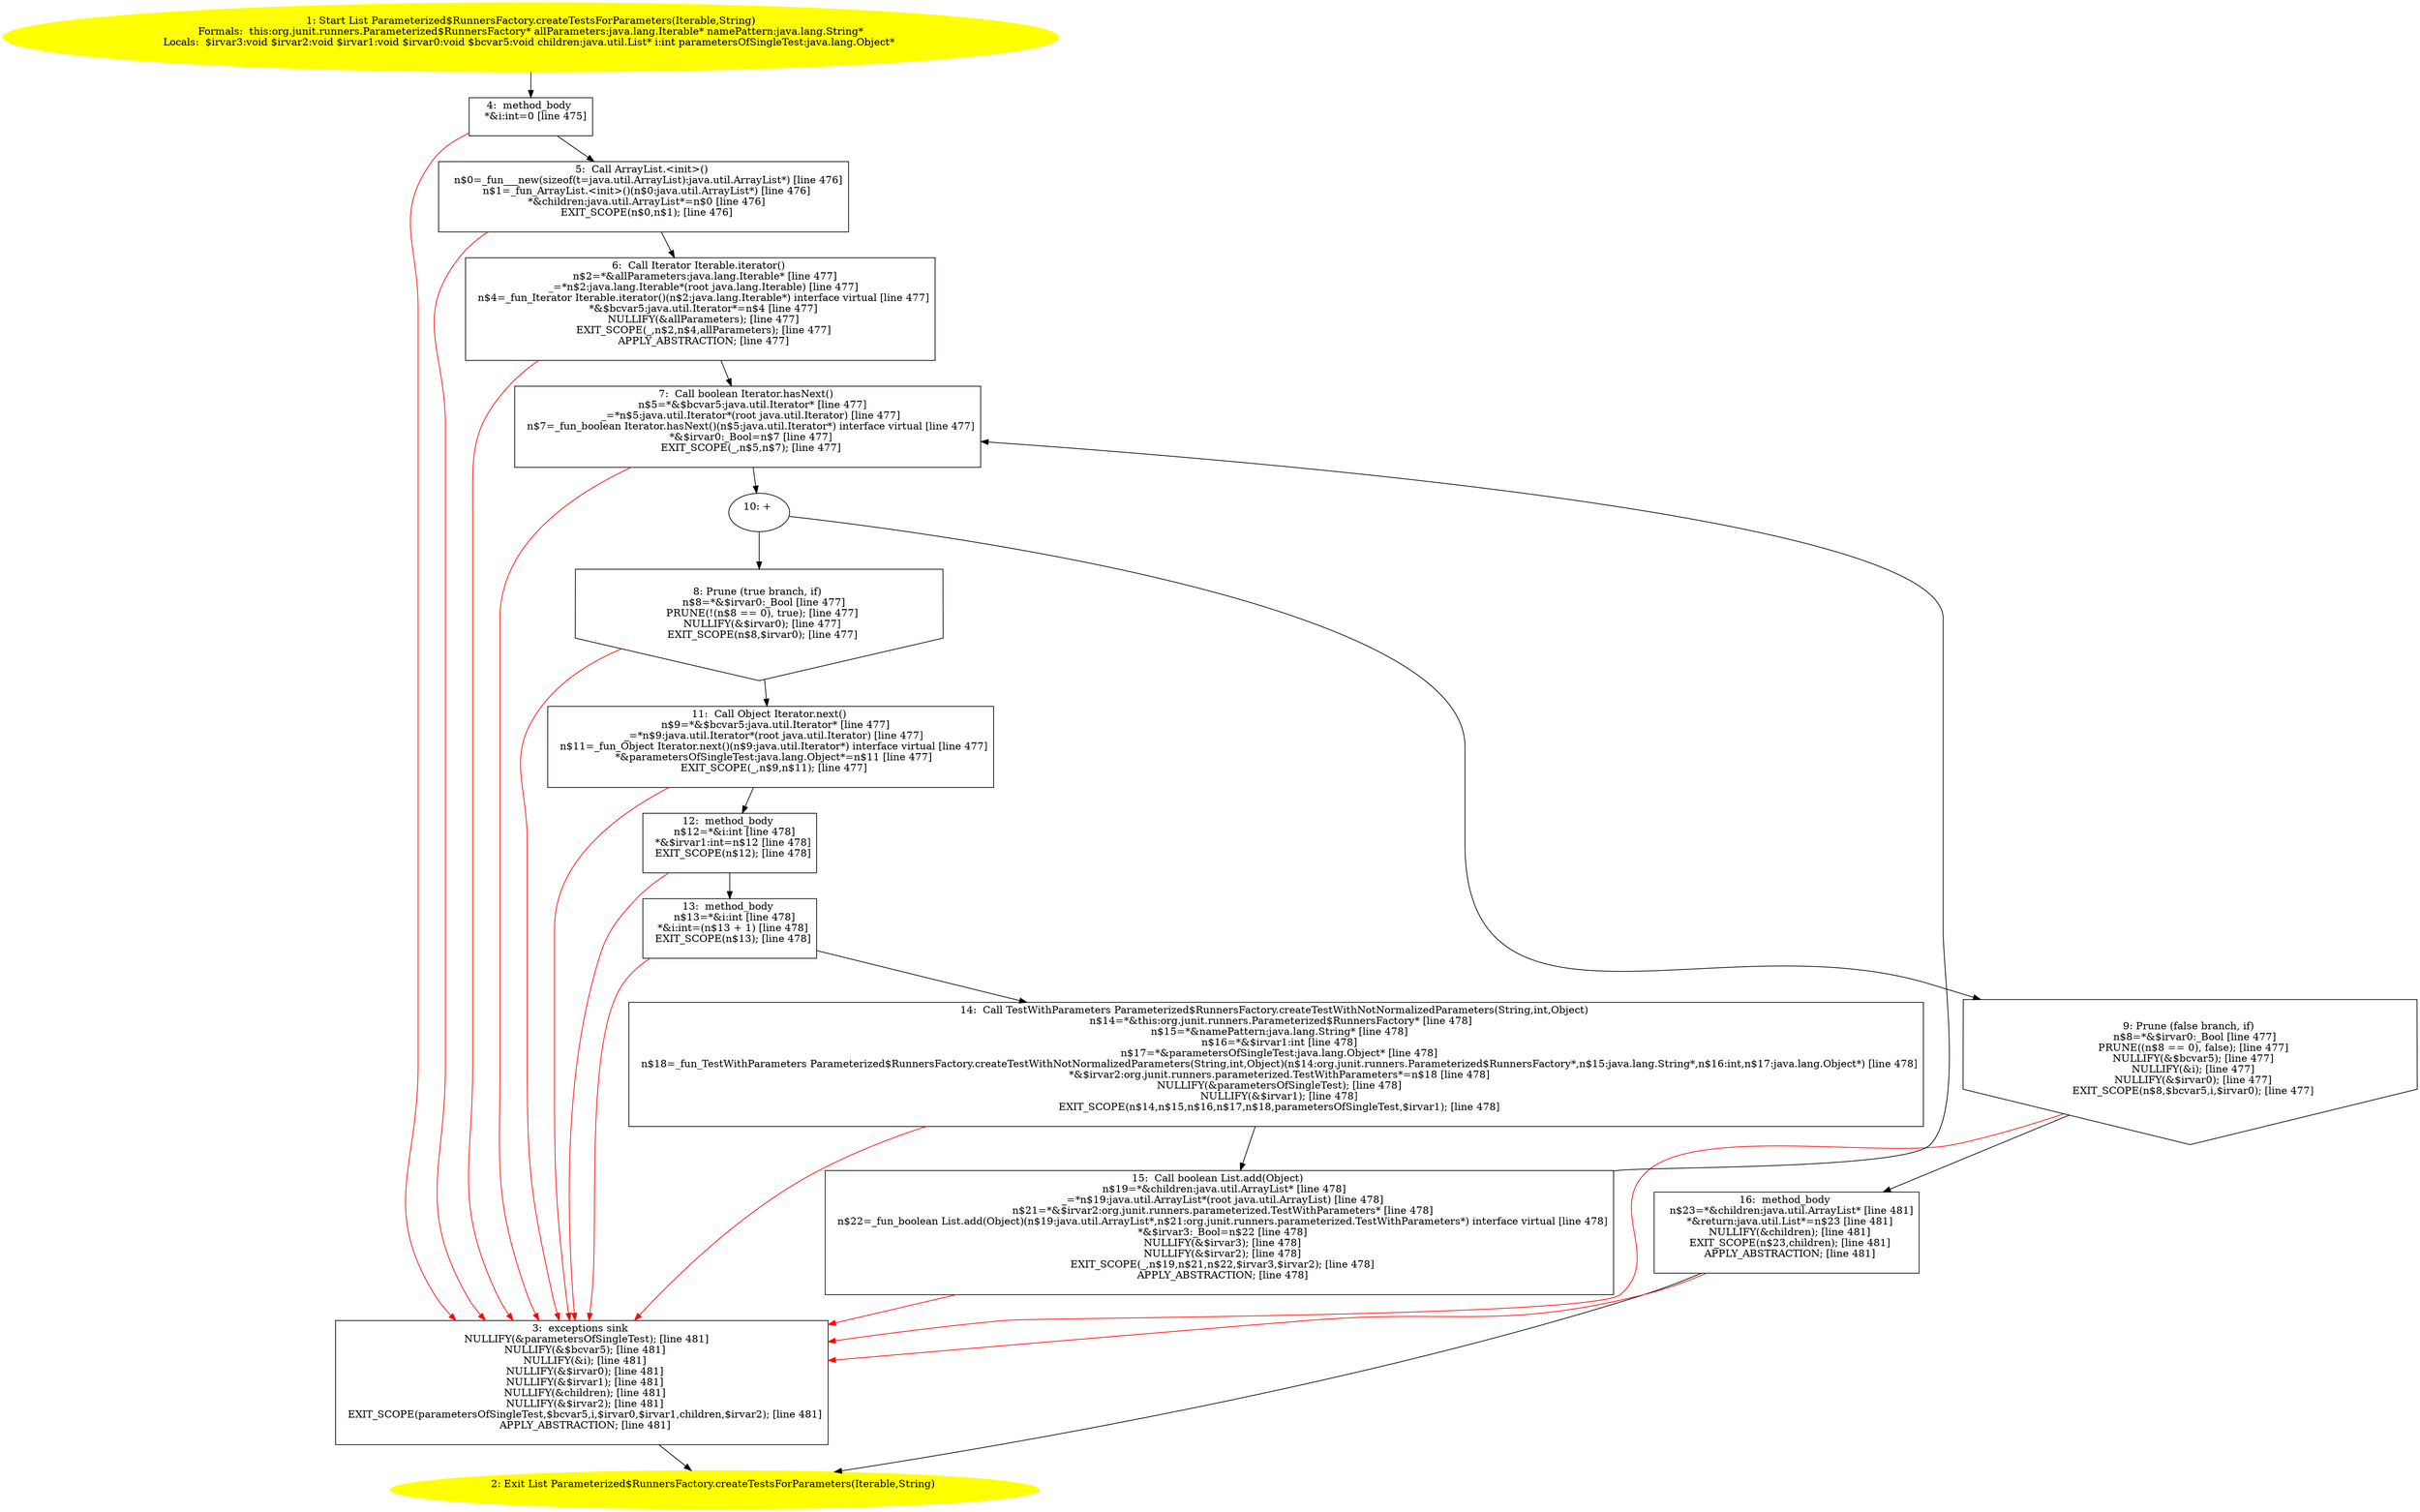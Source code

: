 /* @generated */
digraph cfg {
"org.junit.runners.Parameterized$RunnersFactory.createTestsForParameters(java.lang.Iterable,java.lang.b591c13eb3cc116d0db099b369b3b01c_1" [label="1: Start List Parameterized$RunnersFactory.createTestsForParameters(Iterable,String)\nFormals:  this:org.junit.runners.Parameterized$RunnersFactory* allParameters:java.lang.Iterable* namePattern:java.lang.String*\nLocals:  $irvar3:void $irvar2:void $irvar1:void $irvar0:void $bcvar5:void children:java.util.List* i:int parametersOfSingleTest:java.lang.Object* \n  " color=yellow style=filled]
	

	 "org.junit.runners.Parameterized$RunnersFactory.createTestsForParameters(java.lang.Iterable,java.lang.b591c13eb3cc116d0db099b369b3b01c_1" -> "org.junit.runners.Parameterized$RunnersFactory.createTestsForParameters(java.lang.Iterable,java.lang.b591c13eb3cc116d0db099b369b3b01c_4" ;
"org.junit.runners.Parameterized$RunnersFactory.createTestsForParameters(java.lang.Iterable,java.lang.b591c13eb3cc116d0db099b369b3b01c_2" [label="2: Exit List Parameterized$RunnersFactory.createTestsForParameters(Iterable,String) \n  " color=yellow style=filled]
	

"org.junit.runners.Parameterized$RunnersFactory.createTestsForParameters(java.lang.Iterable,java.lang.b591c13eb3cc116d0db099b369b3b01c_3" [label="3:  exceptions sink \n   NULLIFY(&parametersOfSingleTest); [line 481]\n  NULLIFY(&$bcvar5); [line 481]\n  NULLIFY(&i); [line 481]\n  NULLIFY(&$irvar0); [line 481]\n  NULLIFY(&$irvar1); [line 481]\n  NULLIFY(&children); [line 481]\n  NULLIFY(&$irvar2); [line 481]\n  EXIT_SCOPE(parametersOfSingleTest,$bcvar5,i,$irvar0,$irvar1,children,$irvar2); [line 481]\n  APPLY_ABSTRACTION; [line 481]\n " shape="box"]
	

	 "org.junit.runners.Parameterized$RunnersFactory.createTestsForParameters(java.lang.Iterable,java.lang.b591c13eb3cc116d0db099b369b3b01c_3" -> "org.junit.runners.Parameterized$RunnersFactory.createTestsForParameters(java.lang.Iterable,java.lang.b591c13eb3cc116d0db099b369b3b01c_2" ;
"org.junit.runners.Parameterized$RunnersFactory.createTestsForParameters(java.lang.Iterable,java.lang.b591c13eb3cc116d0db099b369b3b01c_4" [label="4:  method_body \n   *&i:int=0 [line 475]\n " shape="box"]
	

	 "org.junit.runners.Parameterized$RunnersFactory.createTestsForParameters(java.lang.Iterable,java.lang.b591c13eb3cc116d0db099b369b3b01c_4" -> "org.junit.runners.Parameterized$RunnersFactory.createTestsForParameters(java.lang.Iterable,java.lang.b591c13eb3cc116d0db099b369b3b01c_5" ;
	 "org.junit.runners.Parameterized$RunnersFactory.createTestsForParameters(java.lang.Iterable,java.lang.b591c13eb3cc116d0db099b369b3b01c_4" -> "org.junit.runners.Parameterized$RunnersFactory.createTestsForParameters(java.lang.Iterable,java.lang.b591c13eb3cc116d0db099b369b3b01c_3" [color="red" ];
"org.junit.runners.Parameterized$RunnersFactory.createTestsForParameters(java.lang.Iterable,java.lang.b591c13eb3cc116d0db099b369b3b01c_5" [label="5:  Call ArrayList.<init>() \n   n$0=_fun___new(sizeof(t=java.util.ArrayList):java.util.ArrayList*) [line 476]\n  n$1=_fun_ArrayList.<init>()(n$0:java.util.ArrayList*) [line 476]\n  *&children:java.util.ArrayList*=n$0 [line 476]\n  EXIT_SCOPE(n$0,n$1); [line 476]\n " shape="box"]
	

	 "org.junit.runners.Parameterized$RunnersFactory.createTestsForParameters(java.lang.Iterable,java.lang.b591c13eb3cc116d0db099b369b3b01c_5" -> "org.junit.runners.Parameterized$RunnersFactory.createTestsForParameters(java.lang.Iterable,java.lang.b591c13eb3cc116d0db099b369b3b01c_6" ;
	 "org.junit.runners.Parameterized$RunnersFactory.createTestsForParameters(java.lang.Iterable,java.lang.b591c13eb3cc116d0db099b369b3b01c_5" -> "org.junit.runners.Parameterized$RunnersFactory.createTestsForParameters(java.lang.Iterable,java.lang.b591c13eb3cc116d0db099b369b3b01c_3" [color="red" ];
"org.junit.runners.Parameterized$RunnersFactory.createTestsForParameters(java.lang.Iterable,java.lang.b591c13eb3cc116d0db099b369b3b01c_6" [label="6:  Call Iterator Iterable.iterator() \n   n$2=*&allParameters:java.lang.Iterable* [line 477]\n  _=*n$2:java.lang.Iterable*(root java.lang.Iterable) [line 477]\n  n$4=_fun_Iterator Iterable.iterator()(n$2:java.lang.Iterable*) interface virtual [line 477]\n  *&$bcvar5:java.util.Iterator*=n$4 [line 477]\n  NULLIFY(&allParameters); [line 477]\n  EXIT_SCOPE(_,n$2,n$4,allParameters); [line 477]\n  APPLY_ABSTRACTION; [line 477]\n " shape="box"]
	

	 "org.junit.runners.Parameterized$RunnersFactory.createTestsForParameters(java.lang.Iterable,java.lang.b591c13eb3cc116d0db099b369b3b01c_6" -> "org.junit.runners.Parameterized$RunnersFactory.createTestsForParameters(java.lang.Iterable,java.lang.b591c13eb3cc116d0db099b369b3b01c_7" ;
	 "org.junit.runners.Parameterized$RunnersFactory.createTestsForParameters(java.lang.Iterable,java.lang.b591c13eb3cc116d0db099b369b3b01c_6" -> "org.junit.runners.Parameterized$RunnersFactory.createTestsForParameters(java.lang.Iterable,java.lang.b591c13eb3cc116d0db099b369b3b01c_3" [color="red" ];
"org.junit.runners.Parameterized$RunnersFactory.createTestsForParameters(java.lang.Iterable,java.lang.b591c13eb3cc116d0db099b369b3b01c_7" [label="7:  Call boolean Iterator.hasNext() \n   n$5=*&$bcvar5:java.util.Iterator* [line 477]\n  _=*n$5:java.util.Iterator*(root java.util.Iterator) [line 477]\n  n$7=_fun_boolean Iterator.hasNext()(n$5:java.util.Iterator*) interface virtual [line 477]\n  *&$irvar0:_Bool=n$7 [line 477]\n  EXIT_SCOPE(_,n$5,n$7); [line 477]\n " shape="box"]
	

	 "org.junit.runners.Parameterized$RunnersFactory.createTestsForParameters(java.lang.Iterable,java.lang.b591c13eb3cc116d0db099b369b3b01c_7" -> "org.junit.runners.Parameterized$RunnersFactory.createTestsForParameters(java.lang.Iterable,java.lang.b591c13eb3cc116d0db099b369b3b01c_10" ;
	 "org.junit.runners.Parameterized$RunnersFactory.createTestsForParameters(java.lang.Iterable,java.lang.b591c13eb3cc116d0db099b369b3b01c_7" -> "org.junit.runners.Parameterized$RunnersFactory.createTestsForParameters(java.lang.Iterable,java.lang.b591c13eb3cc116d0db099b369b3b01c_3" [color="red" ];
"org.junit.runners.Parameterized$RunnersFactory.createTestsForParameters(java.lang.Iterable,java.lang.b591c13eb3cc116d0db099b369b3b01c_8" [label="8: Prune (true branch, if) \n   n$8=*&$irvar0:_Bool [line 477]\n  PRUNE(!(n$8 == 0), true); [line 477]\n  NULLIFY(&$irvar0); [line 477]\n  EXIT_SCOPE(n$8,$irvar0); [line 477]\n " shape="invhouse"]
	

	 "org.junit.runners.Parameterized$RunnersFactory.createTestsForParameters(java.lang.Iterable,java.lang.b591c13eb3cc116d0db099b369b3b01c_8" -> "org.junit.runners.Parameterized$RunnersFactory.createTestsForParameters(java.lang.Iterable,java.lang.b591c13eb3cc116d0db099b369b3b01c_11" ;
	 "org.junit.runners.Parameterized$RunnersFactory.createTestsForParameters(java.lang.Iterable,java.lang.b591c13eb3cc116d0db099b369b3b01c_8" -> "org.junit.runners.Parameterized$RunnersFactory.createTestsForParameters(java.lang.Iterable,java.lang.b591c13eb3cc116d0db099b369b3b01c_3" [color="red" ];
"org.junit.runners.Parameterized$RunnersFactory.createTestsForParameters(java.lang.Iterable,java.lang.b591c13eb3cc116d0db099b369b3b01c_9" [label="9: Prune (false branch, if) \n   n$8=*&$irvar0:_Bool [line 477]\n  PRUNE((n$8 == 0), false); [line 477]\n  NULLIFY(&$bcvar5); [line 477]\n  NULLIFY(&i); [line 477]\n  NULLIFY(&$irvar0); [line 477]\n  EXIT_SCOPE(n$8,$bcvar5,i,$irvar0); [line 477]\n " shape="invhouse"]
	

	 "org.junit.runners.Parameterized$RunnersFactory.createTestsForParameters(java.lang.Iterable,java.lang.b591c13eb3cc116d0db099b369b3b01c_9" -> "org.junit.runners.Parameterized$RunnersFactory.createTestsForParameters(java.lang.Iterable,java.lang.b591c13eb3cc116d0db099b369b3b01c_16" ;
	 "org.junit.runners.Parameterized$RunnersFactory.createTestsForParameters(java.lang.Iterable,java.lang.b591c13eb3cc116d0db099b369b3b01c_9" -> "org.junit.runners.Parameterized$RunnersFactory.createTestsForParameters(java.lang.Iterable,java.lang.b591c13eb3cc116d0db099b369b3b01c_3" [color="red" ];
"org.junit.runners.Parameterized$RunnersFactory.createTestsForParameters(java.lang.Iterable,java.lang.b591c13eb3cc116d0db099b369b3b01c_10" [label="10: + \n  " ]
	

	 "org.junit.runners.Parameterized$RunnersFactory.createTestsForParameters(java.lang.Iterable,java.lang.b591c13eb3cc116d0db099b369b3b01c_10" -> "org.junit.runners.Parameterized$RunnersFactory.createTestsForParameters(java.lang.Iterable,java.lang.b591c13eb3cc116d0db099b369b3b01c_8" ;
	 "org.junit.runners.Parameterized$RunnersFactory.createTestsForParameters(java.lang.Iterable,java.lang.b591c13eb3cc116d0db099b369b3b01c_10" -> "org.junit.runners.Parameterized$RunnersFactory.createTestsForParameters(java.lang.Iterable,java.lang.b591c13eb3cc116d0db099b369b3b01c_9" ;
"org.junit.runners.Parameterized$RunnersFactory.createTestsForParameters(java.lang.Iterable,java.lang.b591c13eb3cc116d0db099b369b3b01c_11" [label="11:  Call Object Iterator.next() \n   n$9=*&$bcvar5:java.util.Iterator* [line 477]\n  _=*n$9:java.util.Iterator*(root java.util.Iterator) [line 477]\n  n$11=_fun_Object Iterator.next()(n$9:java.util.Iterator*) interface virtual [line 477]\n  *&parametersOfSingleTest:java.lang.Object*=n$11 [line 477]\n  EXIT_SCOPE(_,n$9,n$11); [line 477]\n " shape="box"]
	

	 "org.junit.runners.Parameterized$RunnersFactory.createTestsForParameters(java.lang.Iterable,java.lang.b591c13eb3cc116d0db099b369b3b01c_11" -> "org.junit.runners.Parameterized$RunnersFactory.createTestsForParameters(java.lang.Iterable,java.lang.b591c13eb3cc116d0db099b369b3b01c_12" ;
	 "org.junit.runners.Parameterized$RunnersFactory.createTestsForParameters(java.lang.Iterable,java.lang.b591c13eb3cc116d0db099b369b3b01c_11" -> "org.junit.runners.Parameterized$RunnersFactory.createTestsForParameters(java.lang.Iterable,java.lang.b591c13eb3cc116d0db099b369b3b01c_3" [color="red" ];
"org.junit.runners.Parameterized$RunnersFactory.createTestsForParameters(java.lang.Iterable,java.lang.b591c13eb3cc116d0db099b369b3b01c_12" [label="12:  method_body \n   n$12=*&i:int [line 478]\n  *&$irvar1:int=n$12 [line 478]\n  EXIT_SCOPE(n$12); [line 478]\n " shape="box"]
	

	 "org.junit.runners.Parameterized$RunnersFactory.createTestsForParameters(java.lang.Iterable,java.lang.b591c13eb3cc116d0db099b369b3b01c_12" -> "org.junit.runners.Parameterized$RunnersFactory.createTestsForParameters(java.lang.Iterable,java.lang.b591c13eb3cc116d0db099b369b3b01c_13" ;
	 "org.junit.runners.Parameterized$RunnersFactory.createTestsForParameters(java.lang.Iterable,java.lang.b591c13eb3cc116d0db099b369b3b01c_12" -> "org.junit.runners.Parameterized$RunnersFactory.createTestsForParameters(java.lang.Iterable,java.lang.b591c13eb3cc116d0db099b369b3b01c_3" [color="red" ];
"org.junit.runners.Parameterized$RunnersFactory.createTestsForParameters(java.lang.Iterable,java.lang.b591c13eb3cc116d0db099b369b3b01c_13" [label="13:  method_body \n   n$13=*&i:int [line 478]\n  *&i:int=(n$13 + 1) [line 478]\n  EXIT_SCOPE(n$13); [line 478]\n " shape="box"]
	

	 "org.junit.runners.Parameterized$RunnersFactory.createTestsForParameters(java.lang.Iterable,java.lang.b591c13eb3cc116d0db099b369b3b01c_13" -> "org.junit.runners.Parameterized$RunnersFactory.createTestsForParameters(java.lang.Iterable,java.lang.b591c13eb3cc116d0db099b369b3b01c_14" ;
	 "org.junit.runners.Parameterized$RunnersFactory.createTestsForParameters(java.lang.Iterable,java.lang.b591c13eb3cc116d0db099b369b3b01c_13" -> "org.junit.runners.Parameterized$RunnersFactory.createTestsForParameters(java.lang.Iterable,java.lang.b591c13eb3cc116d0db099b369b3b01c_3" [color="red" ];
"org.junit.runners.Parameterized$RunnersFactory.createTestsForParameters(java.lang.Iterable,java.lang.b591c13eb3cc116d0db099b369b3b01c_14" [label="14:  Call TestWithParameters Parameterized$RunnersFactory.createTestWithNotNormalizedParameters(String,int,Object) \n   n$14=*&this:org.junit.runners.Parameterized$RunnersFactory* [line 478]\n  n$15=*&namePattern:java.lang.String* [line 478]\n  n$16=*&$irvar1:int [line 478]\n  n$17=*&parametersOfSingleTest:java.lang.Object* [line 478]\n  n$18=_fun_TestWithParameters Parameterized$RunnersFactory.createTestWithNotNormalizedParameters(String,int,Object)(n$14:org.junit.runners.Parameterized$RunnersFactory*,n$15:java.lang.String*,n$16:int,n$17:java.lang.Object*) [line 478]\n  *&$irvar2:org.junit.runners.parameterized.TestWithParameters*=n$18 [line 478]\n  NULLIFY(&parametersOfSingleTest); [line 478]\n  NULLIFY(&$irvar1); [line 478]\n  EXIT_SCOPE(n$14,n$15,n$16,n$17,n$18,parametersOfSingleTest,$irvar1); [line 478]\n " shape="box"]
	

	 "org.junit.runners.Parameterized$RunnersFactory.createTestsForParameters(java.lang.Iterable,java.lang.b591c13eb3cc116d0db099b369b3b01c_14" -> "org.junit.runners.Parameterized$RunnersFactory.createTestsForParameters(java.lang.Iterable,java.lang.b591c13eb3cc116d0db099b369b3b01c_15" ;
	 "org.junit.runners.Parameterized$RunnersFactory.createTestsForParameters(java.lang.Iterable,java.lang.b591c13eb3cc116d0db099b369b3b01c_14" -> "org.junit.runners.Parameterized$RunnersFactory.createTestsForParameters(java.lang.Iterable,java.lang.b591c13eb3cc116d0db099b369b3b01c_3" [color="red" ];
"org.junit.runners.Parameterized$RunnersFactory.createTestsForParameters(java.lang.Iterable,java.lang.b591c13eb3cc116d0db099b369b3b01c_15" [label="15:  Call boolean List.add(Object) \n   n$19=*&children:java.util.ArrayList* [line 478]\n  _=*n$19:java.util.ArrayList*(root java.util.ArrayList) [line 478]\n  n$21=*&$irvar2:org.junit.runners.parameterized.TestWithParameters* [line 478]\n  n$22=_fun_boolean List.add(Object)(n$19:java.util.ArrayList*,n$21:org.junit.runners.parameterized.TestWithParameters*) interface virtual [line 478]\n  *&$irvar3:_Bool=n$22 [line 478]\n  NULLIFY(&$irvar3); [line 478]\n  NULLIFY(&$irvar2); [line 478]\n  EXIT_SCOPE(_,n$19,n$21,n$22,$irvar3,$irvar2); [line 478]\n  APPLY_ABSTRACTION; [line 478]\n " shape="box"]
	

	 "org.junit.runners.Parameterized$RunnersFactory.createTestsForParameters(java.lang.Iterable,java.lang.b591c13eb3cc116d0db099b369b3b01c_15" -> "org.junit.runners.Parameterized$RunnersFactory.createTestsForParameters(java.lang.Iterable,java.lang.b591c13eb3cc116d0db099b369b3b01c_7" ;
	 "org.junit.runners.Parameterized$RunnersFactory.createTestsForParameters(java.lang.Iterable,java.lang.b591c13eb3cc116d0db099b369b3b01c_15" -> "org.junit.runners.Parameterized$RunnersFactory.createTestsForParameters(java.lang.Iterable,java.lang.b591c13eb3cc116d0db099b369b3b01c_3" [color="red" ];
"org.junit.runners.Parameterized$RunnersFactory.createTestsForParameters(java.lang.Iterable,java.lang.b591c13eb3cc116d0db099b369b3b01c_16" [label="16:  method_body \n   n$23=*&children:java.util.ArrayList* [line 481]\n  *&return:java.util.List*=n$23 [line 481]\n  NULLIFY(&children); [line 481]\n  EXIT_SCOPE(n$23,children); [line 481]\n  APPLY_ABSTRACTION; [line 481]\n " shape="box"]
	

	 "org.junit.runners.Parameterized$RunnersFactory.createTestsForParameters(java.lang.Iterable,java.lang.b591c13eb3cc116d0db099b369b3b01c_16" -> "org.junit.runners.Parameterized$RunnersFactory.createTestsForParameters(java.lang.Iterable,java.lang.b591c13eb3cc116d0db099b369b3b01c_2" ;
	 "org.junit.runners.Parameterized$RunnersFactory.createTestsForParameters(java.lang.Iterable,java.lang.b591c13eb3cc116d0db099b369b3b01c_16" -> "org.junit.runners.Parameterized$RunnersFactory.createTestsForParameters(java.lang.Iterable,java.lang.b591c13eb3cc116d0db099b369b3b01c_3" [color="red" ];
}
